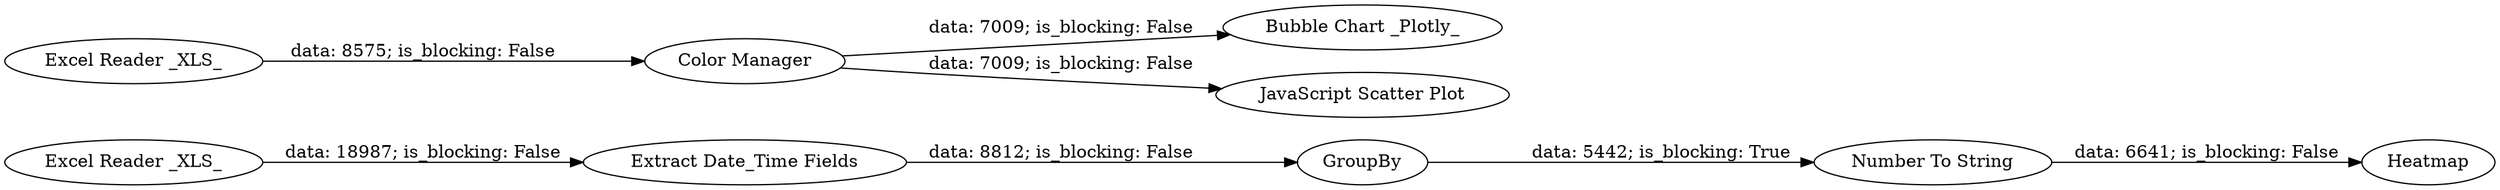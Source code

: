 digraph {
	"7940958424402040572_23" [label="Extract Date_Time Fields"]
	"7940958424402040572_29" [label="Excel Reader _XLS_"]
	"7940958424402040572_25" [label=GroupBy]
	"7940958424402040572_28" [label="Number To String"]
	"7940958424402040572_32" [label="Bubble Chart _Plotly_"]
	"7940958424402040572_30" [label="Excel Reader _XLS_"]
	"7940958424402040572_3" [label="Color Manager"]
	"7940958424402040572_9" [label="JavaScript Scatter Plot"]
	"7940958424402040572_26" [label=Heatmap]
	"7940958424402040572_30" -> "7940958424402040572_23" [label="data: 18987; is_blocking: False"]
	"7940958424402040572_23" -> "7940958424402040572_25" [label="data: 8812; is_blocking: False"]
	"7940958424402040572_3" -> "7940958424402040572_9" [label="data: 7009; is_blocking: False"]
	"7940958424402040572_28" -> "7940958424402040572_26" [label="data: 6641; is_blocking: False"]
	"7940958424402040572_3" -> "7940958424402040572_32" [label="data: 7009; is_blocking: False"]
	"7940958424402040572_25" -> "7940958424402040572_28" [label="data: 5442; is_blocking: True"]
	"7940958424402040572_29" -> "7940958424402040572_3" [label="data: 8575; is_blocking: False"]
	rankdir=LR
}

